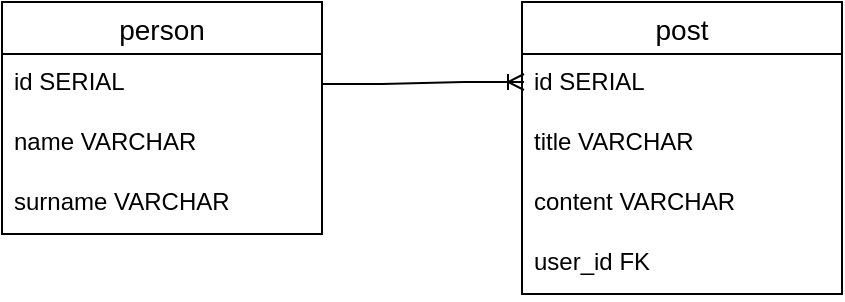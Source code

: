 <mxfile version="26.0.1">
  <diagram name="Страница — 1" id="5vFNhcMKu8HKaHtuwMCN">
    <mxGraphModel dx="1050" dy="522" grid="1" gridSize="10" guides="1" tooltips="1" connect="1" arrows="1" fold="1" page="1" pageScale="1" pageWidth="827" pageHeight="1169" math="0" shadow="0">
      <root>
        <mxCell id="0" />
        <mxCell id="1" parent="0" />
        <mxCell id="zFcKfrKYh8CwsmrYWQHx-1" value="post" style="swimlane;fontStyle=0;childLayout=stackLayout;horizontal=1;startSize=26;horizontalStack=0;resizeParent=1;resizeParentMax=0;resizeLast=0;collapsible=1;marginBottom=0;align=center;fontSize=14;" vertex="1" parent="1">
          <mxGeometry x="370" y="220" width="160" height="146" as="geometry" />
        </mxCell>
        <mxCell id="zFcKfrKYh8CwsmrYWQHx-2" value="id SERIAL" style="text;strokeColor=none;fillColor=none;spacingLeft=4;spacingRight=4;overflow=hidden;rotatable=0;points=[[0,0.5],[1,0.5]];portConstraint=eastwest;fontSize=12;whiteSpace=wrap;html=1;" vertex="1" parent="zFcKfrKYh8CwsmrYWQHx-1">
          <mxGeometry y="26" width="160" height="30" as="geometry" />
        </mxCell>
        <mxCell id="zFcKfrKYh8CwsmrYWQHx-3" value="title VARCHAR" style="text;strokeColor=none;fillColor=none;spacingLeft=4;spacingRight=4;overflow=hidden;rotatable=0;points=[[0,0.5],[1,0.5]];portConstraint=eastwest;fontSize=12;whiteSpace=wrap;html=1;" vertex="1" parent="zFcKfrKYh8CwsmrYWQHx-1">
          <mxGeometry y="56" width="160" height="30" as="geometry" />
        </mxCell>
        <mxCell id="zFcKfrKYh8CwsmrYWQHx-4" value="content VARCHAR" style="text;strokeColor=none;fillColor=none;spacingLeft=4;spacingRight=4;overflow=hidden;rotatable=0;points=[[0,0.5],[1,0.5]];portConstraint=eastwest;fontSize=12;whiteSpace=wrap;html=1;" vertex="1" parent="zFcKfrKYh8CwsmrYWQHx-1">
          <mxGeometry y="86" width="160" height="30" as="geometry" />
        </mxCell>
        <mxCell id="zFcKfrKYh8CwsmrYWQHx-9" value="user_id FK" style="text;strokeColor=none;fillColor=none;spacingLeft=4;spacingRight=4;overflow=hidden;rotatable=0;points=[[0,0.5],[1,0.5]];portConstraint=eastwest;fontSize=12;whiteSpace=wrap;html=1;" vertex="1" parent="zFcKfrKYh8CwsmrYWQHx-1">
          <mxGeometry y="116" width="160" height="30" as="geometry" />
        </mxCell>
        <mxCell id="zFcKfrKYh8CwsmrYWQHx-5" value="person" style="swimlane;fontStyle=0;childLayout=stackLayout;horizontal=1;startSize=26;horizontalStack=0;resizeParent=1;resizeParentMax=0;resizeLast=0;collapsible=1;marginBottom=0;align=center;fontSize=14;" vertex="1" parent="1">
          <mxGeometry x="110" y="220" width="160" height="116" as="geometry" />
        </mxCell>
        <mxCell id="zFcKfrKYh8CwsmrYWQHx-6" value="id SERIAL" style="text;strokeColor=none;fillColor=none;spacingLeft=4;spacingRight=4;overflow=hidden;rotatable=0;points=[[0,0.5],[1,0.5]];portConstraint=eastwest;fontSize=12;whiteSpace=wrap;html=1;" vertex="1" parent="zFcKfrKYh8CwsmrYWQHx-5">
          <mxGeometry y="26" width="160" height="30" as="geometry" />
        </mxCell>
        <mxCell id="zFcKfrKYh8CwsmrYWQHx-7" value="name VARCHAR" style="text;strokeColor=none;fillColor=none;spacingLeft=4;spacingRight=4;overflow=hidden;rotatable=0;points=[[0,0.5],[1,0.5]];portConstraint=eastwest;fontSize=12;whiteSpace=wrap;html=1;" vertex="1" parent="zFcKfrKYh8CwsmrYWQHx-5">
          <mxGeometry y="56" width="160" height="30" as="geometry" />
        </mxCell>
        <mxCell id="zFcKfrKYh8CwsmrYWQHx-8" value="surname VARCHAR" style="text;strokeColor=none;fillColor=none;spacingLeft=4;spacingRight=4;overflow=hidden;rotatable=0;points=[[0,0.5],[1,0.5]];portConstraint=eastwest;fontSize=12;whiteSpace=wrap;html=1;" vertex="1" parent="zFcKfrKYh8CwsmrYWQHx-5">
          <mxGeometry y="86" width="160" height="30" as="geometry" />
        </mxCell>
        <mxCell id="zFcKfrKYh8CwsmrYWQHx-10" value="" style="edgeStyle=entityRelationEdgeStyle;fontSize=12;html=1;endArrow=ERoneToMany;rounded=0;exitX=1;exitY=0.5;exitDx=0;exitDy=0;" edge="1" parent="1" source="zFcKfrKYh8CwsmrYWQHx-6">
          <mxGeometry width="100" height="100" relative="1" as="geometry">
            <mxPoint x="270" y="260" as="sourcePoint" />
            <mxPoint x="371" y="260" as="targetPoint" />
          </mxGeometry>
        </mxCell>
      </root>
    </mxGraphModel>
  </diagram>
</mxfile>
